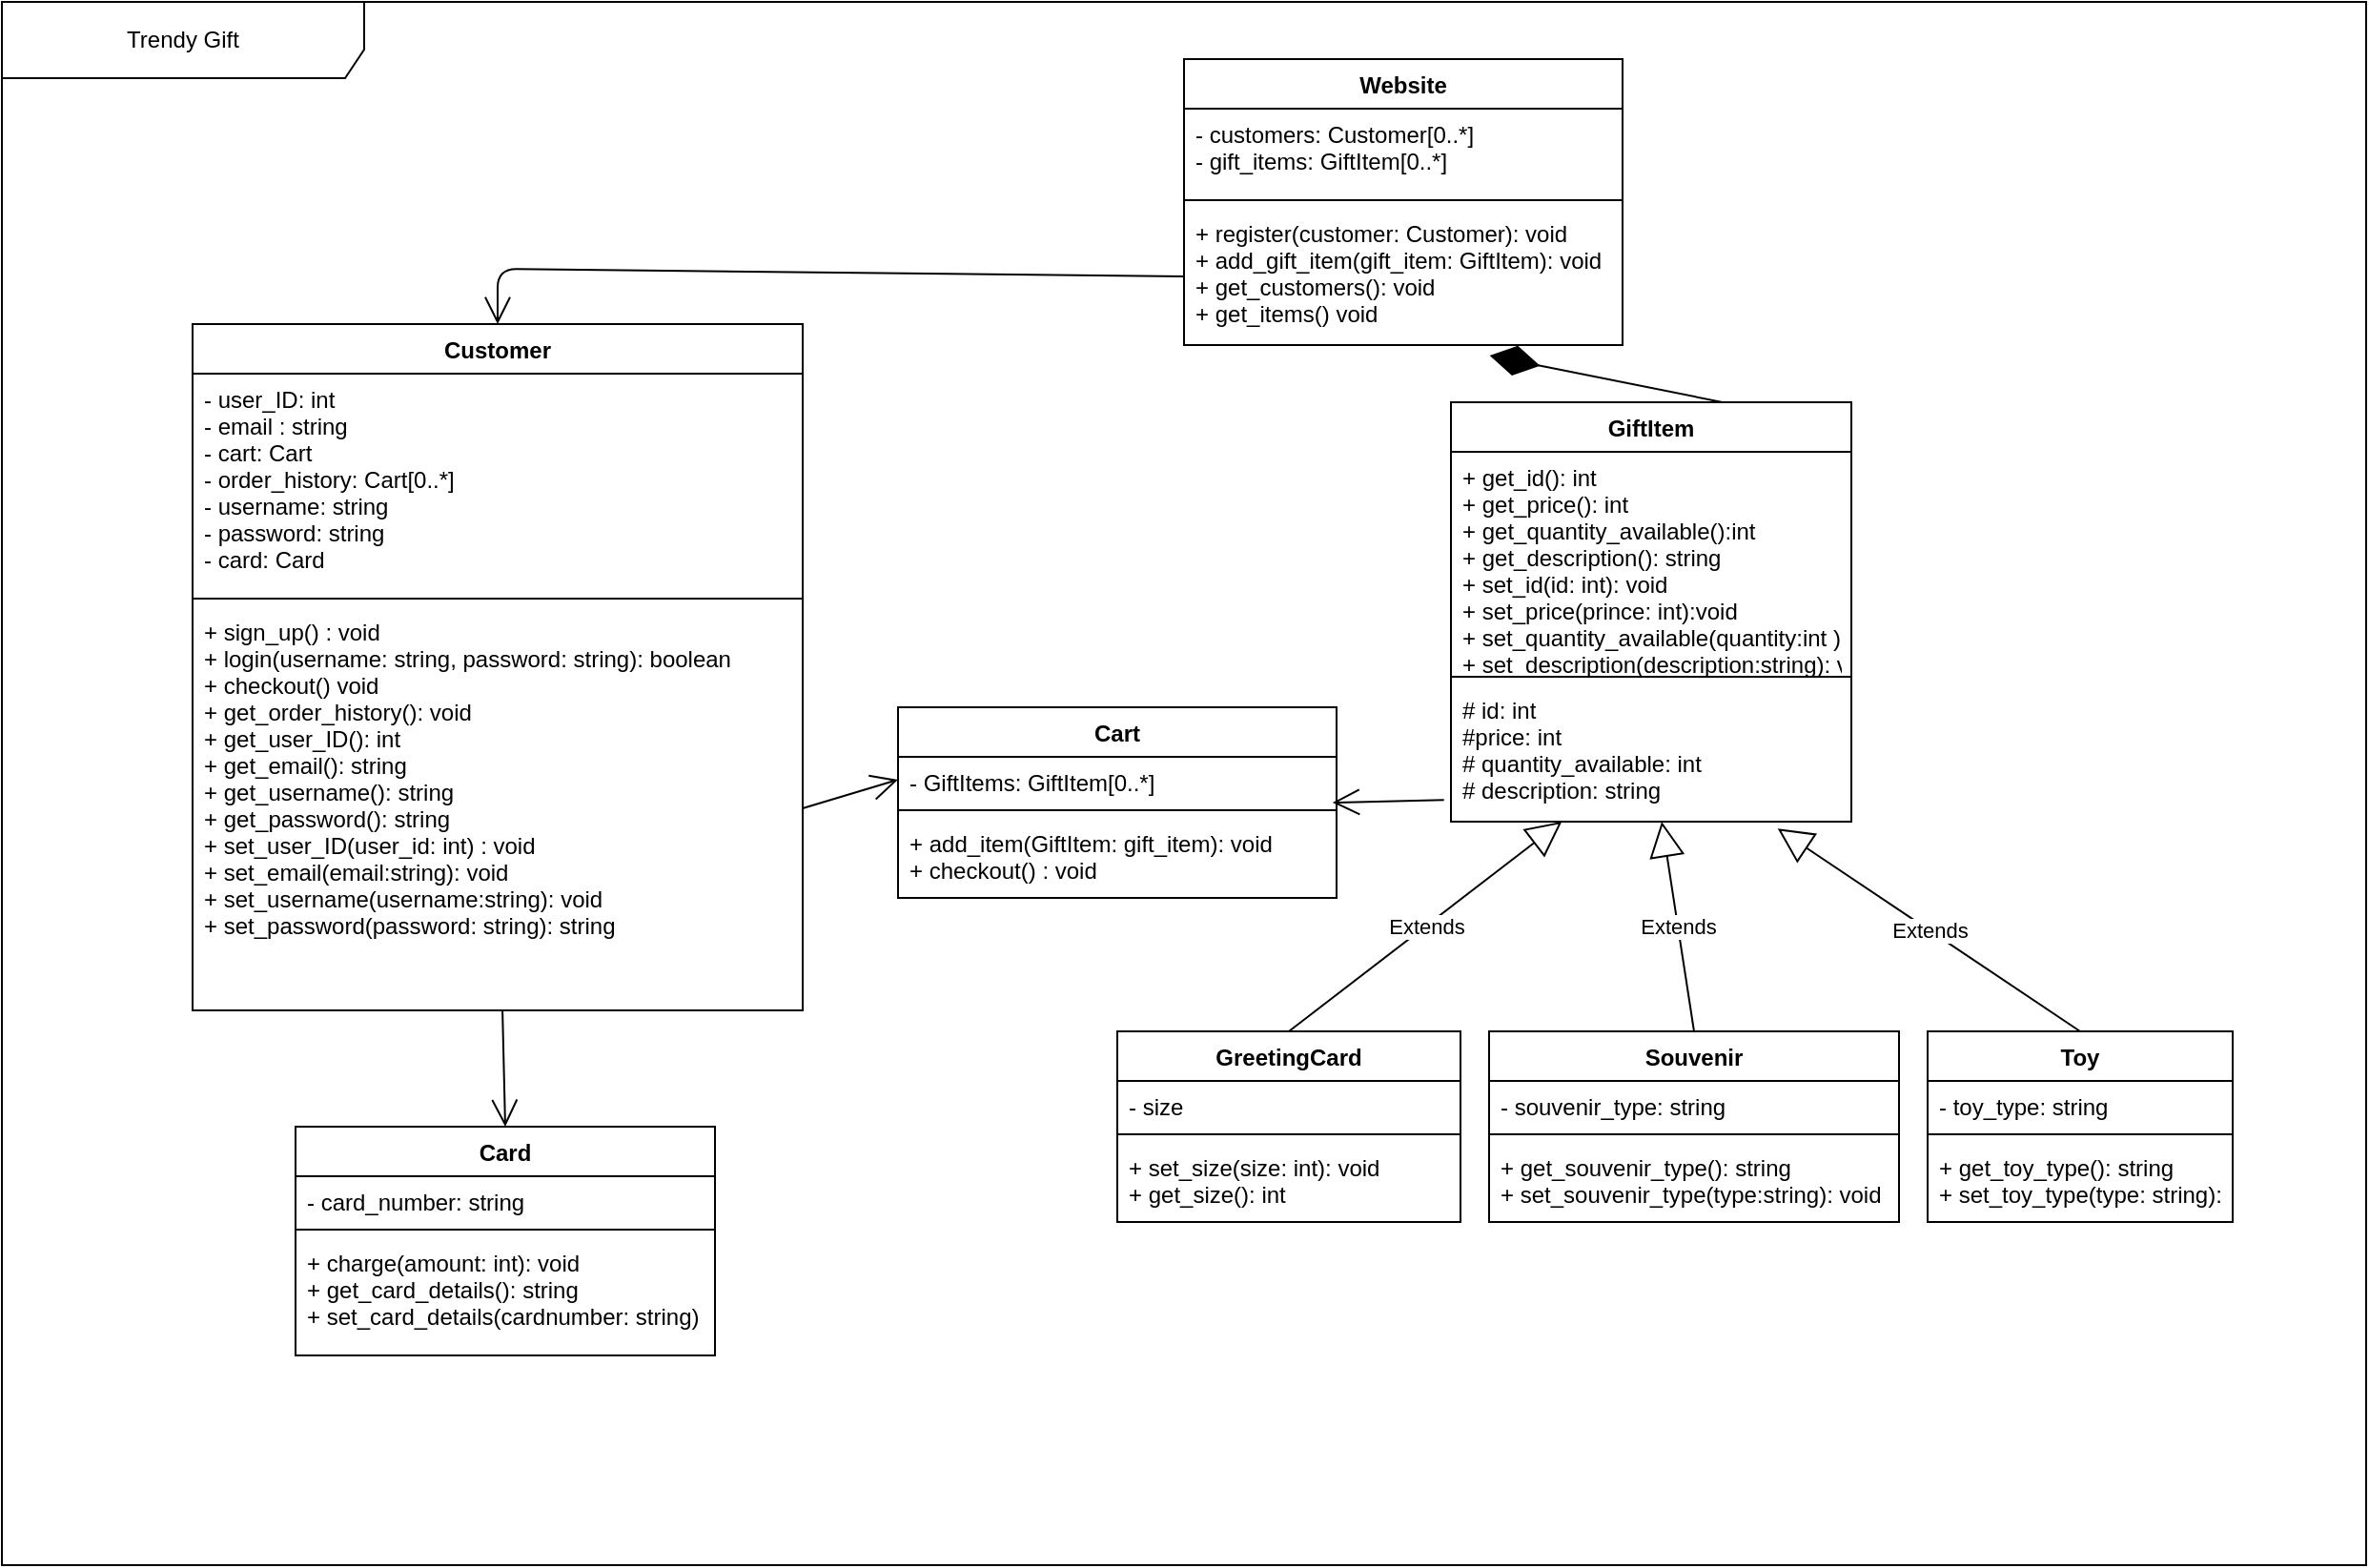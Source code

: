 <mxfile version="13.0.1" type="device"><diagram id="C5RBs43oDa-KdzZeNtuy" name="Page-1"><mxGraphModel dx="1272" dy="668" grid="1" gridSize="10" guides="1" tooltips="1" connect="1" arrows="1" fold="1" page="1" pageScale="1" pageWidth="827" pageHeight="1169" math="0" shadow="0"><root><mxCell id="WIyWlLk6GJQsqaUBKTNV-0"/><mxCell id="WIyWlLk6GJQsqaUBKTNV-1" parent="WIyWlLk6GJQsqaUBKTNV-0"/><mxCell id="J0ecL6-wugcJlcgqS1lK-0" value="Trendy Gift" style="shape=umlFrame;whiteSpace=wrap;html=1;width=190;height=40;" vertex="1" parent="WIyWlLk6GJQsqaUBKTNV-1"><mxGeometry x="40" y="540" width="1240" height="820" as="geometry"/></mxCell><mxCell id="J0ecL6-wugcJlcgqS1lK-25" value="Extends" style="endArrow=block;endSize=16;endFill=0;html=1;exitX=0.5;exitY=0;exitDx=0;exitDy=0;" edge="1" parent="WIyWlLk6GJQsqaUBKTNV-1" source="J0ecL6-wugcJlcgqS1lK-13" target="J0ecL6-wugcJlcgqS1lK-60"><mxGeometry width="160" relative="1" as="geometry"><mxPoint x="420" y="1400" as="sourcePoint"/><mxPoint x="862.5" y="866" as="targetPoint"/><Array as="points"/></mxGeometry></mxCell><mxCell id="J0ecL6-wugcJlcgqS1lK-26" value="Extends" style="endArrow=block;endSize=16;endFill=0;html=1;exitX=0.5;exitY=0;exitDx=0;exitDy=0;" edge="1" parent="WIyWlLk6GJQsqaUBKTNV-1" source="J0ecL6-wugcJlcgqS1lK-17" target="J0ecL6-wugcJlcgqS1lK-60"><mxGeometry width="160" relative="1" as="geometry"><mxPoint x="660" y="1400" as="sourcePoint"/><mxPoint x="927.5" y="866" as="targetPoint"/></mxGeometry></mxCell><mxCell id="J0ecL6-wugcJlcgqS1lK-27" value="Extends" style="endArrow=block;endSize=16;endFill=0;html=1;entryX=0.816;entryY=1.051;entryDx=0;entryDy=0;exitX=0.5;exitY=0;exitDx=0;exitDy=0;entryPerimeter=0;" edge="1" parent="WIyWlLk6GJQsqaUBKTNV-1" source="J0ecL6-wugcJlcgqS1lK-21" target="J0ecL6-wugcJlcgqS1lK-60"><mxGeometry width="160" relative="1" as="geometry"><mxPoint x="840" y="1390" as="sourcePoint"/><mxPoint x="992.5" y="866" as="targetPoint"/><Array as="points"/></mxGeometry></mxCell><mxCell id="J0ecL6-wugcJlcgqS1lK-45" value="" style="endArrow=diamondThin;endFill=1;endSize=24;html=1;exitX=0.75;exitY=0;exitDx=0;exitDy=0;entryX=0.697;entryY=1.077;entryDx=0;entryDy=0;entryPerimeter=0;" edge="1" parent="WIyWlLk6GJQsqaUBKTNV-1" target="J0ecL6-wugcJlcgqS1lK-43"><mxGeometry width="160" relative="1" as="geometry"><mxPoint x="992.5" y="760" as="sourcePoint"/><mxPoint x="850" y="930" as="targetPoint"/></mxGeometry></mxCell><mxCell id="J0ecL6-wugcJlcgqS1lK-51" value="" style="endArrow=open;endFill=1;endSize=12;html=1;exitX=1;exitY=0.5;exitDx=0;exitDy=0;entryX=0;entryY=0.5;entryDx=0;entryDy=0;" edge="1" parent="WIyWlLk6GJQsqaUBKTNV-1" source="J0ecL6-wugcJlcgqS1lK-4" target="J0ecL6-wugcJlcgqS1lK-36"><mxGeometry width="160" relative="1" as="geometry"><mxPoint x="710" y="910" as="sourcePoint"/><mxPoint x="870" y="910" as="targetPoint"/></mxGeometry></mxCell><mxCell id="J0ecL6-wugcJlcgqS1lK-53" value="" style="endArrow=open;endFill=1;endSize=12;html=1;entryX=0.5;entryY=0;entryDx=0;entryDy=0;" edge="1" parent="WIyWlLk6GJQsqaUBKTNV-1" source="J0ecL6-wugcJlcgqS1lK-4" target="J0ecL6-wugcJlcgqS1lK-5"><mxGeometry width="160" relative="1" as="geometry"><mxPoint x="270" y="1060" as="sourcePoint"/><mxPoint x="430" y="1060" as="targetPoint"/></mxGeometry></mxCell><mxCell id="J0ecL6-wugcJlcgqS1lK-54" value="" style="endArrow=open;endFill=1;endSize=12;html=1;exitX=-0.014;exitY=0.279;exitDx=0;exitDy=0;entryX=0.991;entryY=1;entryDx=0;entryDy=0;entryPerimeter=0;exitPerimeter=0;" edge="1" parent="WIyWlLk6GJQsqaUBKTNV-1" target="J0ecL6-wugcJlcgqS1lK-36"><mxGeometry width="160" relative="1" as="geometry"><mxPoint x="796.36" y="958.646" as="sourcePoint"/><mxPoint x="840" y="960" as="targetPoint"/></mxGeometry></mxCell><mxCell id="J0ecL6-wugcJlcgqS1lK-40" value="Website" style="swimlane;fontStyle=1;align=center;verticalAlign=top;childLayout=stackLayout;horizontal=1;startSize=26;horizontalStack=0;resizeParent=1;resizeParentMax=0;resizeLast=0;collapsible=1;marginBottom=0;" vertex="1" parent="WIyWlLk6GJQsqaUBKTNV-1"><mxGeometry x="660" y="570" width="230" height="150" as="geometry"/></mxCell><mxCell id="J0ecL6-wugcJlcgqS1lK-41" value="- customers: Customer[0..*]&#10;- gift_items: GiftItem[0..*]" style="text;strokeColor=none;fillColor=none;align=left;verticalAlign=top;spacingLeft=4;spacingRight=4;overflow=hidden;rotatable=0;points=[[0,0.5],[1,0.5]];portConstraint=eastwest;" vertex="1" parent="J0ecL6-wugcJlcgqS1lK-40"><mxGeometry y="26" width="230" height="44" as="geometry"/></mxCell><mxCell id="J0ecL6-wugcJlcgqS1lK-42" value="" style="line;strokeWidth=1;fillColor=none;align=left;verticalAlign=middle;spacingTop=-1;spacingLeft=3;spacingRight=3;rotatable=0;labelPosition=right;points=[];portConstraint=eastwest;" vertex="1" parent="J0ecL6-wugcJlcgqS1lK-40"><mxGeometry y="70" width="230" height="8" as="geometry"/></mxCell><mxCell id="J0ecL6-wugcJlcgqS1lK-43" value="+ register(customer: Customer): void&#10;+ add_gift_item(gift_item: GiftItem): void&#10;+ get_customers(): void&#10;+ get_items() void" style="text;strokeColor=none;fillColor=none;align=left;verticalAlign=top;spacingLeft=4;spacingRight=4;overflow=hidden;rotatable=0;points=[[0,0.5],[1,0.5]];portConstraint=eastwest;" vertex="1" parent="J0ecL6-wugcJlcgqS1lK-40"><mxGeometry y="78" width="230" height="72" as="geometry"/></mxCell><mxCell id="J0ecL6-wugcJlcgqS1lK-1" value="Customer" style="swimlane;fontStyle=1;align=center;verticalAlign=top;childLayout=stackLayout;horizontal=1;startSize=26;horizontalStack=0;resizeParent=1;resizeParentMax=0;resizeLast=0;collapsible=1;marginBottom=0;" vertex="1" parent="WIyWlLk6GJQsqaUBKTNV-1"><mxGeometry x="140" y="709" width="320" height="360" as="geometry"/></mxCell><mxCell id="J0ecL6-wugcJlcgqS1lK-2" value="- user_ID: int&#10;- email : string&#10;- cart: Cart&#10;- order_history: Cart[0..*]&#10;- username: string&#10;- password: string&#10;- card: Card&#10;" style="text;strokeColor=none;fillColor=none;align=left;verticalAlign=top;spacingLeft=4;spacingRight=4;overflow=hidden;rotatable=0;points=[[0,0.5],[1,0.5]];portConstraint=eastwest;" vertex="1" parent="J0ecL6-wugcJlcgqS1lK-1"><mxGeometry y="26" width="320" height="114" as="geometry"/></mxCell><mxCell id="J0ecL6-wugcJlcgqS1lK-3" value="" style="line;strokeWidth=1;fillColor=none;align=left;verticalAlign=middle;spacingTop=-1;spacingLeft=3;spacingRight=3;rotatable=0;labelPosition=right;points=[];portConstraint=eastwest;" vertex="1" parent="J0ecL6-wugcJlcgqS1lK-1"><mxGeometry y="140" width="320" height="8" as="geometry"/></mxCell><mxCell id="J0ecL6-wugcJlcgqS1lK-4" value="+ sign_up() : void&#10;+ login(username: string, password: string): boolean&#10;+ checkout() void&#10;+ get_order_history(): void&#10;+ get_user_ID(): int&#10;+ get_email(): string&#10;+ get_username(): string&#10;+ get_password(): string&#10;+ set_user_ID(user_id: int) : void &#10;+ set_email(email:string): void&#10;+ set_username(username:string): void&#10;+ set_password(password: string): string" style="text;strokeColor=none;fillColor=none;align=left;verticalAlign=top;spacingLeft=4;spacingRight=4;overflow=hidden;rotatable=0;points=[[0,0.5],[1,0.5]];portConstraint=eastwest;" vertex="1" parent="J0ecL6-wugcJlcgqS1lK-1"><mxGeometry y="148" width="320" height="212" as="geometry"/></mxCell><mxCell id="J0ecL6-wugcJlcgqS1lK-5" value="Card" style="swimlane;fontStyle=1;align=center;verticalAlign=top;childLayout=stackLayout;horizontal=1;startSize=26;horizontalStack=0;resizeParent=1;resizeParentMax=0;resizeLast=0;collapsible=1;marginBottom=0;" vertex="1" parent="WIyWlLk6GJQsqaUBKTNV-1"><mxGeometry x="194" y="1130" width="220" height="120" as="geometry"/></mxCell><mxCell id="J0ecL6-wugcJlcgqS1lK-6" value="- card_number: string" style="text;strokeColor=none;fillColor=none;align=left;verticalAlign=top;spacingLeft=4;spacingRight=4;overflow=hidden;rotatable=0;points=[[0,0.5],[1,0.5]];portConstraint=eastwest;" vertex="1" parent="J0ecL6-wugcJlcgqS1lK-5"><mxGeometry y="26" width="220" height="24" as="geometry"/></mxCell><mxCell id="J0ecL6-wugcJlcgqS1lK-7" value="" style="line;strokeWidth=1;fillColor=none;align=left;verticalAlign=middle;spacingTop=-1;spacingLeft=3;spacingRight=3;rotatable=0;labelPosition=right;points=[];portConstraint=eastwest;" vertex="1" parent="J0ecL6-wugcJlcgqS1lK-5"><mxGeometry y="50" width="220" height="8" as="geometry"/></mxCell><mxCell id="J0ecL6-wugcJlcgqS1lK-8" value="+ charge(amount: int): void&#10;+ get_card_details(): string&#10;+ set_card_details(cardnumber: string) : void&#10;" style="text;strokeColor=none;fillColor=none;align=left;verticalAlign=top;spacingLeft=4;spacingRight=4;overflow=hidden;rotatable=0;points=[[0,0.5],[1,0.5]];portConstraint=eastwest;" vertex="1" parent="J0ecL6-wugcJlcgqS1lK-5"><mxGeometry y="58" width="220" height="62" as="geometry"/></mxCell><mxCell id="J0ecL6-wugcJlcgqS1lK-21" value="Toy" style="swimlane;fontStyle=1;align=center;verticalAlign=top;childLayout=stackLayout;horizontal=1;startSize=26;horizontalStack=0;resizeParent=1;resizeParentMax=0;resizeLast=0;collapsible=1;marginBottom=0;" vertex="1" parent="WIyWlLk6GJQsqaUBKTNV-1"><mxGeometry x="1050" y="1080" width="160" height="100" as="geometry"/></mxCell><mxCell id="J0ecL6-wugcJlcgqS1lK-22" value="- toy_type: string&#10;" style="text;strokeColor=none;fillColor=none;align=left;verticalAlign=top;spacingLeft=4;spacingRight=4;overflow=hidden;rotatable=0;points=[[0,0.5],[1,0.5]];portConstraint=eastwest;" vertex="1" parent="J0ecL6-wugcJlcgqS1lK-21"><mxGeometry y="26" width="160" height="24" as="geometry"/></mxCell><mxCell id="J0ecL6-wugcJlcgqS1lK-23" value="" style="line;strokeWidth=1;fillColor=none;align=left;verticalAlign=middle;spacingTop=-1;spacingLeft=3;spacingRight=3;rotatable=0;labelPosition=right;points=[];portConstraint=eastwest;" vertex="1" parent="J0ecL6-wugcJlcgqS1lK-21"><mxGeometry y="50" width="160" height="8" as="geometry"/></mxCell><mxCell id="J0ecL6-wugcJlcgqS1lK-24" value="+ get_toy_type(): string&#10;+ set_toy_type(type: string): void&#10;" style="text;strokeColor=none;fillColor=none;align=left;verticalAlign=top;spacingLeft=4;spacingRight=4;overflow=hidden;rotatable=0;points=[[0,0.5],[1,0.5]];portConstraint=eastwest;" vertex="1" parent="J0ecL6-wugcJlcgqS1lK-21"><mxGeometry y="58" width="160" height="42" as="geometry"/></mxCell><mxCell id="J0ecL6-wugcJlcgqS1lK-17" value="Souvenir" style="swimlane;fontStyle=1;align=center;verticalAlign=top;childLayout=stackLayout;horizontal=1;startSize=26;horizontalStack=0;resizeParent=1;resizeParentMax=0;resizeLast=0;collapsible=1;marginBottom=0;" vertex="1" parent="WIyWlLk6GJQsqaUBKTNV-1"><mxGeometry x="820" y="1080" width="215" height="100" as="geometry"/></mxCell><mxCell id="J0ecL6-wugcJlcgqS1lK-18" value="- souvenir_type: string&#10;" style="text;strokeColor=none;fillColor=none;align=left;verticalAlign=top;spacingLeft=4;spacingRight=4;overflow=hidden;rotatable=0;points=[[0,0.5],[1,0.5]];portConstraint=eastwest;" vertex="1" parent="J0ecL6-wugcJlcgqS1lK-17"><mxGeometry y="26" width="215" height="24" as="geometry"/></mxCell><mxCell id="J0ecL6-wugcJlcgqS1lK-19" value="" style="line;strokeWidth=1;fillColor=none;align=left;verticalAlign=middle;spacingTop=-1;spacingLeft=3;spacingRight=3;rotatable=0;labelPosition=right;points=[];portConstraint=eastwest;" vertex="1" parent="J0ecL6-wugcJlcgqS1lK-17"><mxGeometry y="50" width="215" height="8" as="geometry"/></mxCell><mxCell id="J0ecL6-wugcJlcgqS1lK-20" value="+ get_souvenir_type(): string&#10;+ set_souvenir_type(type:string): void&#10;" style="text;strokeColor=none;fillColor=none;align=left;verticalAlign=top;spacingLeft=4;spacingRight=4;overflow=hidden;rotatable=0;points=[[0,0.5],[1,0.5]];portConstraint=eastwest;" vertex="1" parent="J0ecL6-wugcJlcgqS1lK-17"><mxGeometry y="58" width="215" height="42" as="geometry"/></mxCell><mxCell id="J0ecL6-wugcJlcgqS1lK-13" value="GreetingCard" style="swimlane;fontStyle=1;align=center;verticalAlign=top;childLayout=stackLayout;horizontal=1;startSize=26;horizontalStack=0;resizeParent=1;resizeParentMax=0;resizeLast=0;collapsible=1;marginBottom=0;" vertex="1" parent="WIyWlLk6GJQsqaUBKTNV-1"><mxGeometry x="625" y="1080" width="180" height="100" as="geometry"/></mxCell><mxCell id="J0ecL6-wugcJlcgqS1lK-14" value="- size&#10;" style="text;strokeColor=none;fillColor=none;align=left;verticalAlign=top;spacingLeft=4;spacingRight=4;overflow=hidden;rotatable=0;points=[[0,0.5],[1,0.5]];portConstraint=eastwest;" vertex="1" parent="J0ecL6-wugcJlcgqS1lK-13"><mxGeometry y="26" width="180" height="24" as="geometry"/></mxCell><mxCell id="J0ecL6-wugcJlcgqS1lK-15" value="" style="line;strokeWidth=1;fillColor=none;align=left;verticalAlign=middle;spacingTop=-1;spacingLeft=3;spacingRight=3;rotatable=0;labelPosition=right;points=[];portConstraint=eastwest;" vertex="1" parent="J0ecL6-wugcJlcgqS1lK-13"><mxGeometry y="50" width="180" height="8" as="geometry"/></mxCell><mxCell id="J0ecL6-wugcJlcgqS1lK-16" value="+ set_size(size: int): void&#10;+ get_size(): int&#10;" style="text;strokeColor=none;fillColor=none;align=left;verticalAlign=top;spacingLeft=4;spacingRight=4;overflow=hidden;rotatable=0;points=[[0,0.5],[1,0.5]];portConstraint=eastwest;" vertex="1" parent="J0ecL6-wugcJlcgqS1lK-13"><mxGeometry y="58" width="180" height="42" as="geometry"/></mxCell><mxCell id="J0ecL6-wugcJlcgqS1lK-55" value="" style="endArrow=open;endFill=1;endSize=12;html=1;exitX=0;exitY=0.5;exitDx=0;exitDy=0;entryX=0.5;entryY=0;entryDx=0;entryDy=0;" edge="1" parent="WIyWlLk6GJQsqaUBKTNV-1" source="J0ecL6-wugcJlcgqS1lK-43" target="J0ecL6-wugcJlcgqS1lK-1"><mxGeometry width="160" relative="1" as="geometry"><mxPoint x="450" y="790" as="sourcePoint"/><mxPoint x="610" y="790" as="targetPoint"/><Array as="points"><mxPoint x="300" y="680"/></Array></mxGeometry></mxCell><mxCell id="J0ecL6-wugcJlcgqS1lK-35" value="Cart" style="swimlane;fontStyle=1;align=center;verticalAlign=top;childLayout=stackLayout;horizontal=1;startSize=26;horizontalStack=0;resizeParent=1;resizeParentMax=0;resizeLast=0;collapsible=1;marginBottom=0;" vertex="1" parent="WIyWlLk6GJQsqaUBKTNV-1"><mxGeometry x="510" y="910" width="230" height="100" as="geometry"/></mxCell><mxCell id="J0ecL6-wugcJlcgqS1lK-36" value="- GiftItems: GiftItem[0..*]" style="text;strokeColor=none;fillColor=none;align=left;verticalAlign=top;spacingLeft=4;spacingRight=4;overflow=hidden;rotatable=0;points=[[0,0.5],[1,0.5]];portConstraint=eastwest;" vertex="1" parent="J0ecL6-wugcJlcgqS1lK-35"><mxGeometry y="26" width="230" height="24" as="geometry"/></mxCell><mxCell id="J0ecL6-wugcJlcgqS1lK-37" value="" style="line;strokeWidth=1;fillColor=none;align=left;verticalAlign=middle;spacingTop=-1;spacingLeft=3;spacingRight=3;rotatable=0;labelPosition=right;points=[];portConstraint=eastwest;" vertex="1" parent="J0ecL6-wugcJlcgqS1lK-35"><mxGeometry y="50" width="230" height="8" as="geometry"/></mxCell><mxCell id="J0ecL6-wugcJlcgqS1lK-38" value="+ add_item(GiftItem: gift_item): void&#10;+ checkout() : void&#10;" style="text;strokeColor=none;fillColor=none;align=left;verticalAlign=top;spacingLeft=4;spacingRight=4;overflow=hidden;rotatable=0;points=[[0,0.5],[1,0.5]];portConstraint=eastwest;" vertex="1" parent="J0ecL6-wugcJlcgqS1lK-35"><mxGeometry y="58" width="230" height="42" as="geometry"/></mxCell><mxCell id="J0ecL6-wugcJlcgqS1lK-57" value="GiftItem" style="swimlane;fontStyle=1;align=center;verticalAlign=top;childLayout=stackLayout;horizontal=1;startSize=26;horizontalStack=0;resizeParent=1;resizeParentMax=0;resizeLast=0;collapsible=1;marginBottom=0;" vertex="1" parent="WIyWlLk6GJQsqaUBKTNV-1"><mxGeometry x="800" y="750" width="210" height="220" as="geometry"/></mxCell><mxCell id="J0ecL6-wugcJlcgqS1lK-58" value="+ get_id(): int&#10;+ get_price(): int&#10;+ get_quantity_available():int&#10;+ get_description(): string&#10;+ set_id(id: int): void&#10;+ set_price(prince: int):void&#10;+ set_quantity_available(quantity:int ):void&#10;+ set_description(description:string): void&#10;" style="text;strokeColor=none;fillColor=none;align=left;verticalAlign=top;spacingLeft=4;spacingRight=4;overflow=hidden;rotatable=0;points=[[0,0.5],[1,0.5]];portConstraint=eastwest;" vertex="1" parent="J0ecL6-wugcJlcgqS1lK-57"><mxGeometry y="26" width="210" height="114" as="geometry"/></mxCell><mxCell id="J0ecL6-wugcJlcgqS1lK-59" value="" style="line;strokeWidth=1;fillColor=none;align=left;verticalAlign=middle;spacingTop=-1;spacingLeft=3;spacingRight=3;rotatable=0;labelPosition=right;points=[];portConstraint=eastwest;" vertex="1" parent="J0ecL6-wugcJlcgqS1lK-57"><mxGeometry y="140" width="210" height="8" as="geometry"/></mxCell><mxCell id="J0ecL6-wugcJlcgqS1lK-60" value="# id: int&#10;#price: int&#10;# quantity_available: int&#10;# description: string&#10;" style="text;strokeColor=none;fillColor=none;align=left;verticalAlign=top;spacingLeft=4;spacingRight=4;overflow=hidden;rotatable=0;points=[[0,0.5],[1,0.5]];portConstraint=eastwest;" vertex="1" parent="J0ecL6-wugcJlcgqS1lK-57"><mxGeometry y="148" width="210" height="72" as="geometry"/></mxCell></root></mxGraphModel></diagram></mxfile>
